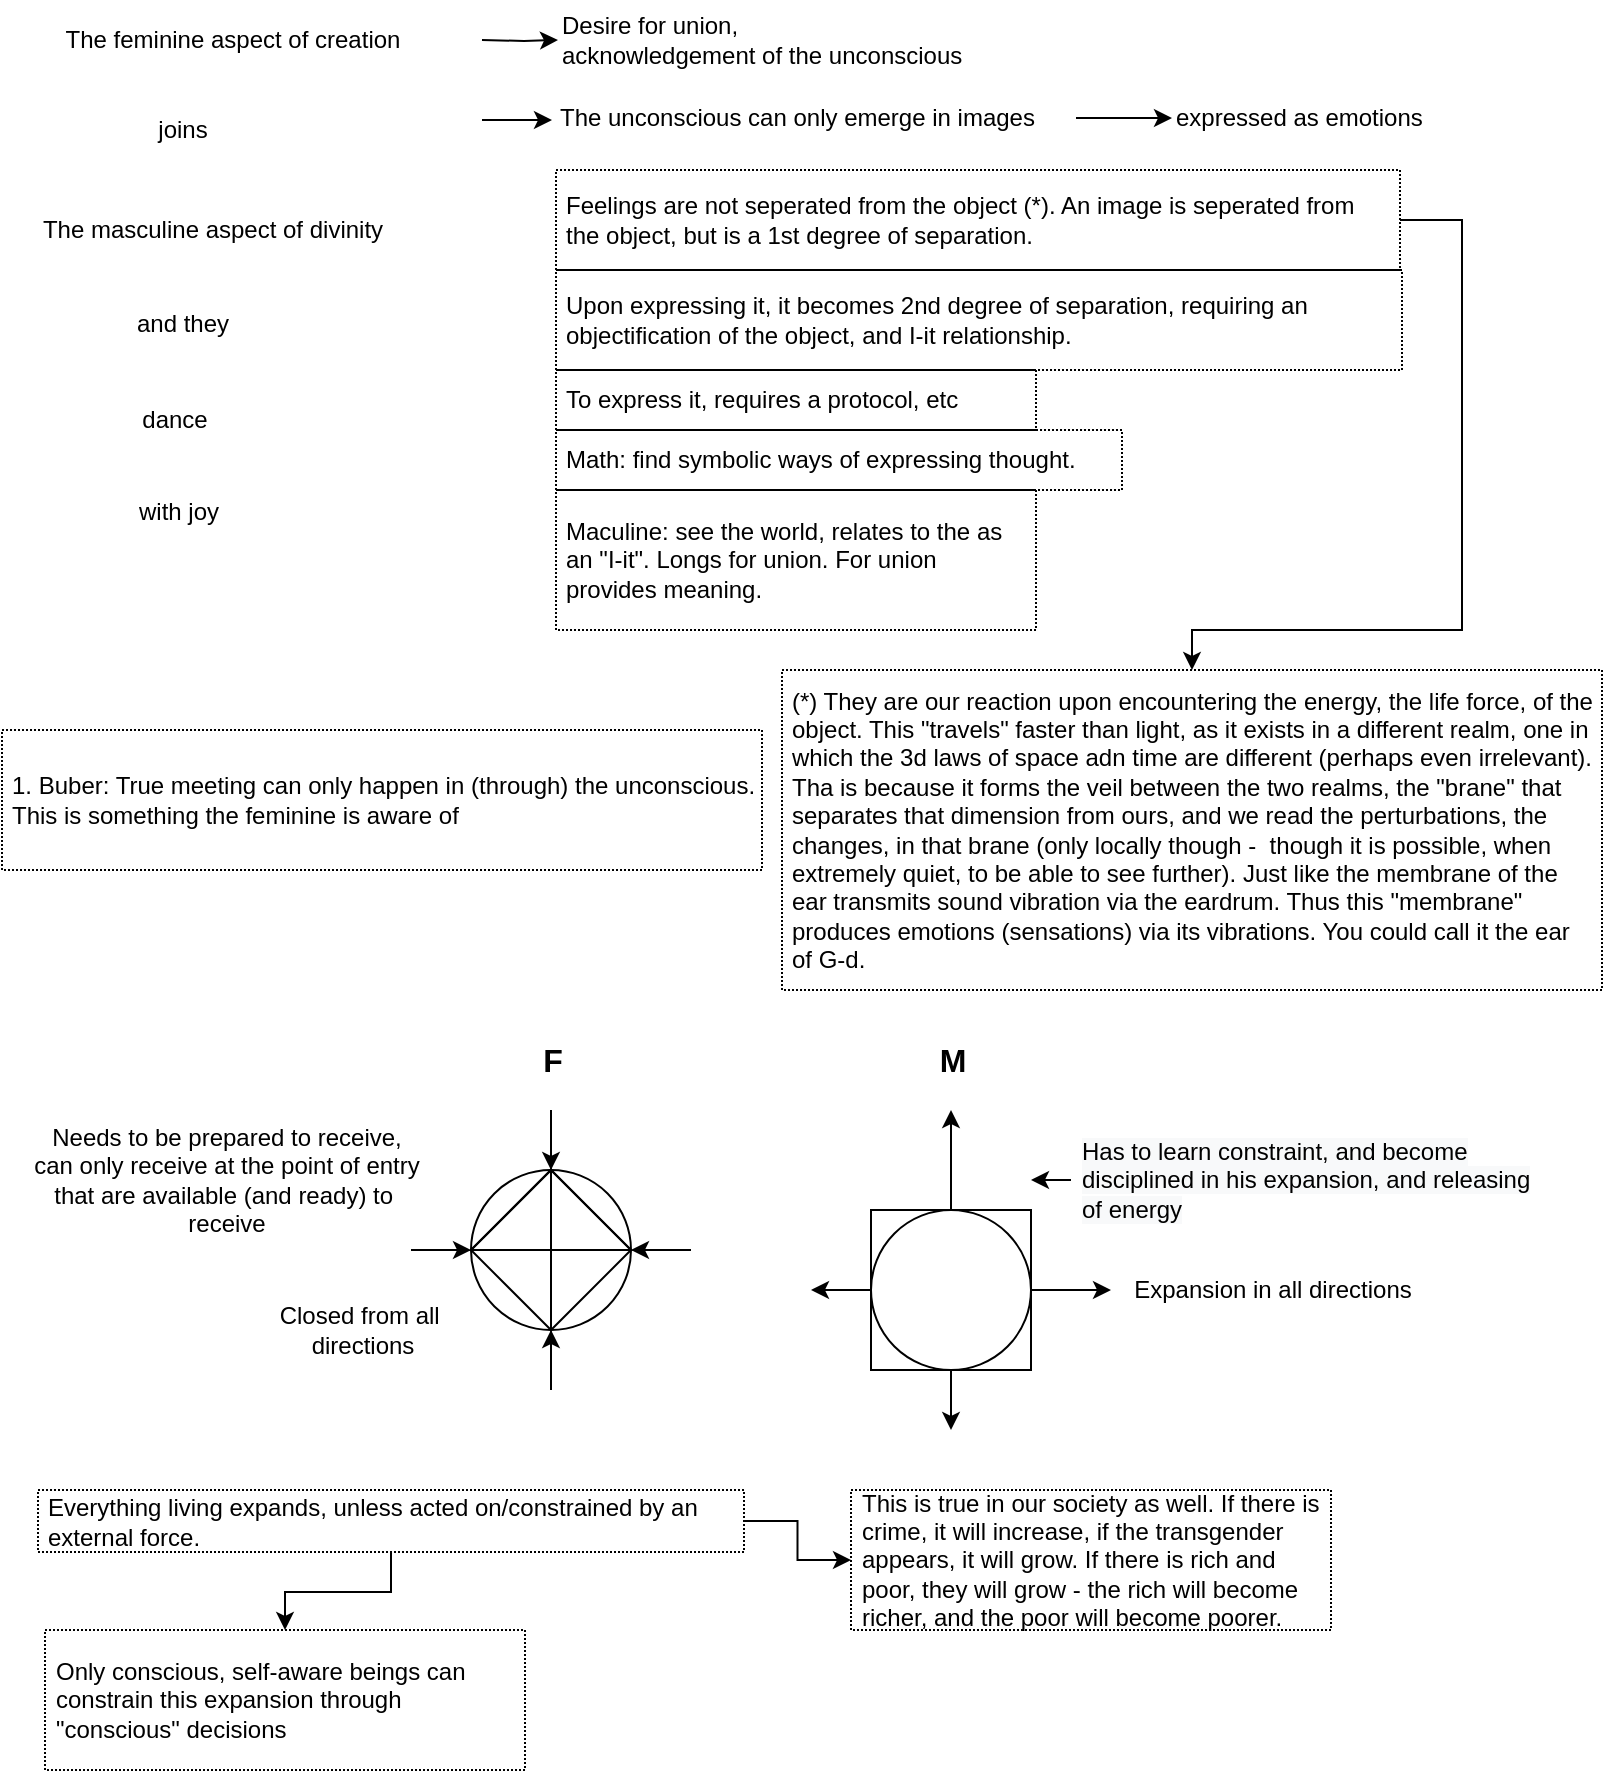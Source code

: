 <mxfile version="20.3.0" type="device"><diagram id="0CtTzDgaGtrqiXp8GxAS" name="Page-1"><mxGraphModel dx="1422" dy="880" grid="1" gridSize="10" guides="1" tooltips="1" connect="1" arrows="1" fold="1" page="1" pageScale="1" pageWidth="827" pageHeight="1169" math="0" shadow="0"><root><mxCell id="0"/><mxCell id="1" parent="0"/><mxCell id="LFZipoLwKry-cza3_ngV-1" value="" style="edgeStyle=orthogonalEdgeStyle;rounded=0;orthogonalLoop=1;jettySize=auto;html=1;" parent="1" target="LFZipoLwKry-cza3_ngV-8" edge="1"><mxGeometry relative="1" as="geometry"><mxPoint x="250" y="35" as="sourcePoint"/></mxGeometry></mxCell><mxCell id="LFZipoLwKry-cza3_ngV-2" value="The feminine aspect of creation" style="text;html=1;align=center;verticalAlign=middle;resizable=0;points=[];autosize=1;strokeColor=none;fillColor=none;" parent="1" vertex="1"><mxGeometry x="30" y="20" width="190" height="30" as="geometry"/></mxCell><mxCell id="LFZipoLwKry-cza3_ngV-3" value="joins" style="text;html=1;align=center;verticalAlign=middle;resizable=0;points=[];autosize=1;strokeColor=none;fillColor=none;" parent="1" vertex="1"><mxGeometry x="75" y="65" width="50" height="30" as="geometry"/></mxCell><mxCell id="LFZipoLwKry-cza3_ngV-4" value="The masculine aspect of divinity" style="text;html=1;align=center;verticalAlign=middle;resizable=0;points=[];autosize=1;strokeColor=none;fillColor=none;" parent="1" vertex="1"><mxGeometry x="20" y="115" width="190" height="30" as="geometry"/></mxCell><mxCell id="LFZipoLwKry-cza3_ngV-5" value="and they" style="text;html=1;align=center;verticalAlign=middle;resizable=0;points=[];autosize=1;strokeColor=none;fillColor=none;" parent="1" vertex="1"><mxGeometry x="65" y="162" width="70" height="30" as="geometry"/></mxCell><mxCell id="LFZipoLwKry-cza3_ngV-6" value="dance" style="text;html=1;align=center;verticalAlign=middle;resizable=0;points=[];autosize=1;strokeColor=none;fillColor=none;" parent="1" vertex="1"><mxGeometry x="66" y="210" width="60" height="30" as="geometry"/></mxCell><mxCell id="LFZipoLwKry-cza3_ngV-7" value="with joy" style="text;html=1;align=center;verticalAlign=middle;resizable=0;points=[];autosize=1;strokeColor=none;fillColor=none;" parent="1" vertex="1"><mxGeometry x="68" y="256" width="60" height="30" as="geometry"/></mxCell><mxCell id="LFZipoLwKry-cza3_ngV-8" value="Desire for union,&lt;br&gt;acknowledgement of the unconscious" style="text;html=1;align=left;verticalAlign=middle;resizable=0;points=[];autosize=1;strokeColor=none;fillColor=none;" parent="1" vertex="1"><mxGeometry x="288" y="15" width="220" height="40" as="geometry"/></mxCell><mxCell id="LFZipoLwKry-cza3_ngV-9" value="" style="edgeStyle=orthogonalEdgeStyle;rounded=0;orthogonalLoop=1;jettySize=auto;html=1;" parent="1" edge="1"><mxGeometry relative="1" as="geometry"><mxPoint x="250" y="75" as="sourcePoint"/><mxPoint x="285" y="75" as="targetPoint"/></mxGeometry></mxCell><mxCell id="LFZipoLwKry-cza3_ngV-10" value="" style="edgeStyle=orthogonalEdgeStyle;rounded=0;orthogonalLoop=1;jettySize=auto;html=1;" parent="1" source="LFZipoLwKry-cza3_ngV-11" target="LFZipoLwKry-cza3_ngV-12" edge="1"><mxGeometry relative="1" as="geometry"/></mxCell><mxCell id="LFZipoLwKry-cza3_ngV-11" value="The unconscious can only emerge in images&amp;nbsp;" style="text;html=1;align=left;verticalAlign=middle;resizable=0;points=[];autosize=1;strokeColor=none;fillColor=none;" parent="1" vertex="1"><mxGeometry x="287" y="59" width="260" height="30" as="geometry"/></mxCell><mxCell id="LFZipoLwKry-cza3_ngV-12" value="expressed as emotions" style="text;html=1;align=left;verticalAlign=middle;resizable=0;points=[];autosize=1;strokeColor=none;fillColor=none;" parent="1" vertex="1"><mxGeometry x="595" y="59" width="150" height="30" as="geometry"/></mxCell><mxCell id="LFZipoLwKry-cza3_ngV-13" style="edgeStyle=orthogonalEdgeStyle;rounded=0;orthogonalLoop=1;jettySize=auto;html=1;" parent="1" source="LFZipoLwKry-cza3_ngV-14" target="LFZipoLwKry-cza3_ngV-19" edge="1"><mxGeometry relative="1" as="geometry"><mxPoint x="810" y="330" as="targetPoint"/><Array as="points"><mxPoint x="740" y="125"/><mxPoint x="740" y="330"/><mxPoint x="605" y="330"/></Array></mxGeometry></mxCell><mxCell id="LFZipoLwKry-cza3_ngV-14" value="Feelings are not seperated from the object (*). An image is seperated from the object, but is a 1st degree of separation." style="rounded=0;whiteSpace=wrap;html=1;dashed=1;dashPattern=1 1;strokeColor=#000000;fillColor=none;align=left;spacing=5;" parent="1" vertex="1"><mxGeometry x="287" y="100" width="422" height="50" as="geometry"/></mxCell><mxCell id="LFZipoLwKry-cza3_ngV-15" value="Upon expressing it, it becomes 2nd degree of separation, requiring an objectification of the object, and I-it relationship." style="rounded=0;whiteSpace=wrap;html=1;dashed=1;dashPattern=1 1;strokeColor=#000000;fillColor=none;align=left;spacing=5;" parent="1" vertex="1"><mxGeometry x="287" y="150" width="423" height="50" as="geometry"/></mxCell><mxCell id="LFZipoLwKry-cza3_ngV-16" value="To express it, requires a protocol, etc" style="rounded=0;whiteSpace=wrap;html=1;dashed=1;dashPattern=1 1;strokeColor=#000000;fillColor=none;align=left;spacing=5;" parent="1" vertex="1"><mxGeometry x="287" y="200" width="240" height="30" as="geometry"/></mxCell><mxCell id="LFZipoLwKry-cza3_ngV-17" value="Math: find symbolic ways of expressing thought." style="rounded=0;whiteSpace=wrap;html=1;dashed=1;dashPattern=1 1;strokeColor=#000000;fillColor=none;align=left;spacing=5;" parent="1" vertex="1"><mxGeometry x="287" y="230" width="283" height="30" as="geometry"/></mxCell><mxCell id="LFZipoLwKry-cza3_ngV-18" value="Maculine: see the world, relates to the as an &quot;I-it&quot;. Longs for union. For union provides meaning." style="rounded=0;whiteSpace=wrap;html=1;dashed=1;dashPattern=1 1;strokeColor=#000000;fillColor=none;align=left;spacing=5;" parent="1" vertex="1"><mxGeometry x="287" y="260" width="240" height="70" as="geometry"/></mxCell><mxCell id="LFZipoLwKry-cza3_ngV-19" value="(*) They are our reaction upon encountering the energy, the life force, of the object. This &quot;travels&quot; faster than light, as it exists in a different realm, one in which the 3d laws of space adn time are different (perhaps even irrelevant). Tha is because it forms the veil between the two realms, the &quot;brane&quot; that separates that dimension from ours, and we read the perturbations, the changes, in that brane (only locally though -&amp;nbsp; though it is possible, when extremely quiet, to be able to see further). Just like the membrane of the ear transmits sound vibration via the eardrum. Thus this &quot;membrane&quot; produces emotions (sensations) via its vibrations. You could call it the ear of G-d." style="rounded=0;whiteSpace=wrap;html=1;dashed=1;dashPattern=1 1;strokeColor=#000000;fillColor=none;align=left;spacing=5;" parent="1" vertex="1"><mxGeometry x="400" y="350" width="410" height="160" as="geometry"/></mxCell><mxCell id="LFZipoLwKry-cza3_ngV-20" style="edgeStyle=orthogonalEdgeStyle;rounded=0;orthogonalLoop=1;jettySize=auto;html=1;exitX=0.5;exitY=1;exitDx=0;exitDy=0;" parent="1" source="LFZipoLwKry-cza3_ngV-18" target="LFZipoLwKry-cza3_ngV-18" edge="1"><mxGeometry relative="1" as="geometry"/></mxCell><mxCell id="LFZipoLwKry-cza3_ngV-21" style="edgeStyle=none;rounded=0;orthogonalLoop=1;jettySize=auto;html=1;" parent="1" target="LFZipoLwKry-cza3_ngV-23" edge="1"><mxGeometry relative="1" as="geometry"><mxPoint x="284.5" y="710" as="sourcePoint"/></mxGeometry></mxCell><mxCell id="LFZipoLwKry-cza3_ngV-22" style="edgeStyle=none;rounded=0;orthogonalLoop=1;jettySize=auto;html=1;" parent="1" target="LFZipoLwKry-cza3_ngV-23" edge="1"><mxGeometry relative="1" as="geometry"><mxPoint x="354.5" y="640" as="sourcePoint"/></mxGeometry></mxCell><mxCell id="LFZipoLwKry-cza3_ngV-23" value="" style="ellipse;whiteSpace=wrap;html=1;aspect=fixed;fillColor=default;" parent="1" vertex="1"><mxGeometry x="244.5" y="600" width="80" height="80" as="geometry"/></mxCell><mxCell id="LFZipoLwKry-cza3_ngV-24" style="edgeStyle=none;rounded=0;orthogonalLoop=1;jettySize=auto;html=1;" parent="1" source="LFZipoLwKry-cza3_ngV-25" edge="1"><mxGeometry relative="1" as="geometry"><mxPoint x="484.5" y="730" as="targetPoint"/></mxGeometry></mxCell><mxCell id="LFZipoLwKry-cza3_ngV-25" value="" style="whiteSpace=wrap;html=1;aspect=fixed;" parent="1" vertex="1"><mxGeometry x="444.5" y="620" width="80" height="80" as="geometry"/></mxCell><mxCell id="LFZipoLwKry-cza3_ngV-26" style="rounded=0;orthogonalLoop=1;jettySize=auto;html=1;" parent="1" source="LFZipoLwKry-cza3_ngV-29" edge="1"><mxGeometry relative="1" as="geometry"><mxPoint x="564.5" y="660" as="targetPoint"/></mxGeometry></mxCell><mxCell id="LFZipoLwKry-cza3_ngV-27" style="rounded=0;orthogonalLoop=1;jettySize=auto;html=1;" parent="1" source="LFZipoLwKry-cza3_ngV-29" edge="1"><mxGeometry relative="1" as="geometry"><mxPoint x="484.5" y="570" as="targetPoint"/></mxGeometry></mxCell><mxCell id="LFZipoLwKry-cza3_ngV-28" style="edgeStyle=none;rounded=0;orthogonalLoop=1;jettySize=auto;html=1;" parent="1" source="LFZipoLwKry-cza3_ngV-29" edge="1"><mxGeometry relative="1" as="geometry"><mxPoint x="414.5" y="660" as="targetPoint"/></mxGeometry></mxCell><mxCell id="LFZipoLwKry-cza3_ngV-29" value="" style="ellipse;whiteSpace=wrap;html=1;aspect=fixed;fillColor=default;" parent="1" vertex="1"><mxGeometry x="444.5" y="620" width="80" height="80" as="geometry"/></mxCell><mxCell id="LFZipoLwKry-cza3_ngV-30" value="" style="triangle;whiteSpace=wrap;html=1;fillColor=default;" parent="1" vertex="1"><mxGeometry x="284.5" y="600" width="40" height="80" as="geometry"/></mxCell><mxCell id="LFZipoLwKry-cza3_ngV-31" style="edgeStyle=none;rounded=0;orthogonalLoop=1;jettySize=auto;html=1;" parent="1" target="LFZipoLwKry-cza3_ngV-32" edge="1"><mxGeometry relative="1" as="geometry"><mxPoint x="214.5" y="640" as="sourcePoint"/></mxGeometry></mxCell><mxCell id="LFZipoLwKry-cza3_ngV-32" value="" style="triangle;whiteSpace=wrap;html=1;fillColor=default;direction=west;" parent="1" vertex="1"><mxGeometry x="244.5" y="600" width="40" height="80" as="geometry"/></mxCell><mxCell id="LFZipoLwKry-cza3_ngV-33" style="edgeStyle=none;rounded=0;orthogonalLoop=1;jettySize=auto;html=1;" parent="1" target="LFZipoLwKry-cza3_ngV-34" edge="1"><mxGeometry relative="1" as="geometry"><mxPoint x="284.5" y="570" as="sourcePoint"/></mxGeometry></mxCell><mxCell id="LFZipoLwKry-cza3_ngV-34" value="" style="triangle;whiteSpace=wrap;html=1;fillColor=none;direction=west;rotation=90;" parent="1" vertex="1"><mxGeometry x="264.5" y="580" width="40" height="80" as="geometry"/></mxCell><mxCell id="LFZipoLwKry-cza3_ngV-35" value="Expansion in all directions" style="text;html=1;align=center;verticalAlign=middle;resizable=0;points=[];autosize=1;strokeColor=none;fillColor=none;" parent="1" vertex="1"><mxGeometry x="564.5" y="645" width="160" height="30" as="geometry"/></mxCell><mxCell id="LFZipoLwKry-cza3_ngV-36" value="&lt;span style=&quot;color: rgb(0, 0, 0); font-family: Helvetica; font-size: 12px; font-style: normal; font-variant-ligatures: normal; font-variant-caps: normal; font-weight: 400; letter-spacing: normal; orphans: 2; text-align: center; text-indent: 0px; text-transform: none; widows: 2; word-spacing: 0px; -webkit-text-stroke-width: 0px; background-color: rgb(248, 249, 250); text-decoration-thickness: initial; text-decoration-style: initial; text-decoration-color: initial; float: none; display: inline !important;&quot;&gt;Has to learn constraint, and become disciplined in his expansion, and releasing of energy&lt;/span&gt;" style="rounded=0;whiteSpace=wrap;html=1;dashed=1;dashPattern=1 1;strokeColor=none;fillColor=none;align=left;spacing=5;" parent="1" vertex="1"><mxGeometry x="544.5" y="570" width="240" height="70" as="geometry"/></mxCell><mxCell id="LFZipoLwKry-cza3_ngV-37" value="Needs to be prepared to receive,&lt;br&gt;can only receive at the point of entry&lt;br&gt;that are available (and ready) to&amp;nbsp;&lt;br&gt;receive" style="text;html=1;align=center;verticalAlign=middle;resizable=0;points=[];autosize=1;strokeColor=none;fillColor=none;" parent="1" vertex="1"><mxGeometry x="11.5" y="570" width="220" height="70" as="geometry"/></mxCell><mxCell id="LFZipoLwKry-cza3_ngV-38" value="&lt;b&gt;&lt;font style=&quot;font-size: 16px;&quot;&gt;F&lt;/font&gt;&lt;/b&gt;" style="text;html=1;align=center;verticalAlign=middle;resizable=0;points=[];autosize=1;strokeColor=none;fillColor=none;" parent="1" vertex="1"><mxGeometry x="269.5" y="530" width="30" height="30" as="geometry"/></mxCell><mxCell id="LFZipoLwKry-cza3_ngV-39" value="&lt;b&gt;&lt;font style=&quot;font-size: 16px;&quot;&gt;M&lt;/font&gt;&lt;/b&gt;" style="text;html=1;align=center;verticalAlign=middle;resizable=0;points=[];autosize=1;strokeColor=none;fillColor=none;" parent="1" vertex="1"><mxGeometry x="464.5" y="530" width="40" height="30" as="geometry"/></mxCell><mxCell id="LFZipoLwKry-cza3_ngV-40" value="&lt;span style=&quot;text-align: center;&quot;&gt;Only conscious, self-aware beings can constrain this expansion through &quot;conscious&quot; decisions&amp;nbsp;&lt;/span&gt;" style="rounded=0;whiteSpace=wrap;html=1;dashed=1;dashPattern=1 1;strokeColor=#000000;fillColor=none;align=left;spacing=5;fontSize=12;" parent="1" vertex="1"><mxGeometry x="31.5" y="830" width="240" height="70" as="geometry"/></mxCell><mxCell id="LFZipoLwKry-cza3_ngV-41" value="" style="edgeStyle=orthogonalEdgeStyle;rounded=0;orthogonalLoop=1;jettySize=auto;html=1;fontSize=12;" parent="1" source="LFZipoLwKry-cza3_ngV-43" target="LFZipoLwKry-cza3_ngV-40" edge="1"><mxGeometry relative="1" as="geometry"/></mxCell><mxCell id="LFZipoLwKry-cza3_ngV-42" style="edgeStyle=orthogonalEdgeStyle;rounded=0;orthogonalLoop=1;jettySize=auto;html=1;entryX=0;entryY=0.5;entryDx=0;entryDy=0;fontSize=12;" parent="1" source="LFZipoLwKry-cza3_ngV-43" target="LFZipoLwKry-cza3_ngV-44" edge="1"><mxGeometry relative="1" as="geometry"/></mxCell><mxCell id="LFZipoLwKry-cza3_ngV-43" value="&lt;span style=&quot;text-align: center;&quot;&gt;Everything living expands, unless acted on/constrained by an&amp;nbsp; external force.&lt;/span&gt;" style="rounded=0;whiteSpace=wrap;html=1;dashed=1;dashPattern=1 1;strokeColor=#000000;fillColor=none;align=left;spacing=5;fontSize=12;" parent="1" vertex="1"><mxGeometry x="28" y="760" width="353" height="31" as="geometry"/></mxCell><mxCell id="LFZipoLwKry-cza3_ngV-44" value="This is true in our society as well. If there is crime, it will increase, if the transgender appears, it will grow. If there is rich and poor, they will grow - the rich will become richer, and the poor will become poorer." style="rounded=0;whiteSpace=wrap;html=1;dashed=1;dashPattern=1 1;strokeColor=#000000;fillColor=none;align=left;spacing=5;fontSize=12;" parent="1" vertex="1"><mxGeometry x="434.5" y="760" width="240" height="70" as="geometry"/></mxCell><mxCell id="LFZipoLwKry-cza3_ngV-45" style="edgeStyle=orthogonalEdgeStyle;rounded=0;orthogonalLoop=1;jettySize=auto;html=1;strokeWidth=1;fontSize=12;" parent="1" source="LFZipoLwKry-cza3_ngV-36" edge="1"><mxGeometry relative="1" as="geometry"><mxPoint x="524.5" y="605" as="targetPoint"/></mxGeometry></mxCell><mxCell id="LFZipoLwKry-cza3_ngV-46" value="Closed from all&amp;nbsp;&lt;br&gt;directions" style="text;html=1;align=center;verticalAlign=middle;resizable=0;points=[];autosize=1;strokeColor=none;fillColor=none;fontSize=12;" parent="1" vertex="1"><mxGeometry x="134.5" y="660" width="110" height="40" as="geometry"/></mxCell><mxCell id="LFZipoLwKry-cza3_ngV-47" value="&lt;span style=&quot;text-align: center;&quot;&gt;1. Buber: True meeting can only happen in (through) the unconscious.&lt;/span&gt;&lt;br style=&quot;text-align: center;&quot;&gt;&lt;span style=&quot;text-align: center;&quot;&gt;This is something the feminine is aware of&amp;nbsp;&lt;/span&gt;" style="rounded=0;whiteSpace=wrap;html=1;dashed=1;dashPattern=1 1;strokeColor=#000000;fillColor=none;align=left;spacing=5;fontSize=12;" parent="1" vertex="1"><mxGeometry x="10" y="380" width="380" height="70" as="geometry"/></mxCell></root></mxGraphModel></diagram></mxfile>